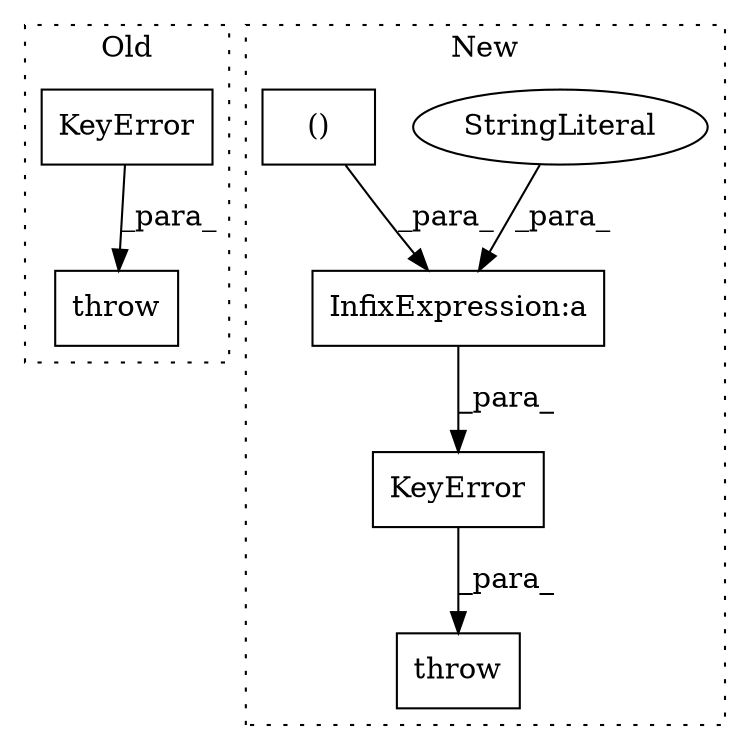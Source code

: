 digraph G {
subgraph cluster0 {
1 [label="KeyError" a="32" s="5795,5834" l="9,1" shape="box"];
3 [label="throw" a="53" s="5789" l="6" shape="box"];
label = "Old";
style="dotted";
}
subgraph cluster1 {
2 [label="KeyError" a="32" s="6139,6211" l="9,2" shape="box"];
4 [label="throw" a="53" s="6133" l="6" shape="box"];
5 [label="InfixExpression:a" a="27" s="6178" l="14" shape="box"];
6 [label="StringLiteral" a="45" s="6148" l="30" shape="ellipse"];
7 [label="()" a="106" s="6192" l="19" shape="box"];
label = "New";
style="dotted";
}
1 -> 3 [label="_para_"];
2 -> 4 [label="_para_"];
5 -> 2 [label="_para_"];
6 -> 5 [label="_para_"];
7 -> 5 [label="_para_"];
}